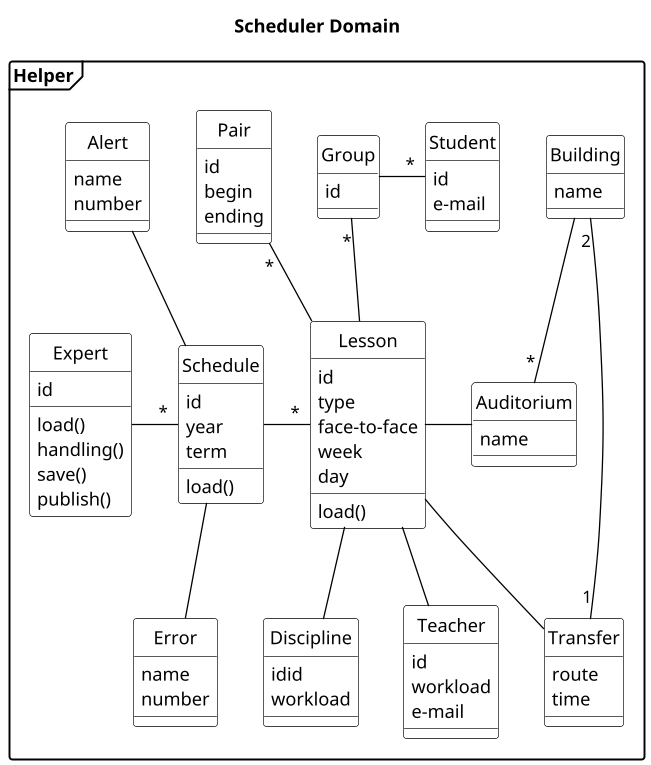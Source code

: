 PlantUML
@startuml
title Scheduler Domain
skinparam class {
BackgroundColor White
ArrowColor Black
BorderColor Black
}
skinparam object {
BackgroundColor White
ArrowColor Black
BorderColor Black
}
hide circle
'hide members
scale 1.3
skinparam DefaultTextAlignment left
skinparam shadowing false
'skinparam monochrome true
skinparam packageStyle frame

package Helper {
class Error{
name
number
}
class Alert{
name
number
}

class Expert{
id
load()
handling()
save()
publish()
}
class Schedule{
id
year
term
load()
}
class Lesson{
id
type
face-to-face
week
day
load()
}
class Teacher{
id
workload
e-mail
}
class Discipline{
idid
workload
}
class Pair {
id
begin
ending
}
class Student{
id
e-mail
}
class Group{
id
}
class Building {
name
}
class Auditorium {
name
}
class Transfer {
route
time
}
Expert -"*" Schedule
Alert -- Schedule
Lesson --Teacher
Schedule -- Error
Group "*"-- Lesson
Schedule -"*" Lesson
Building "2"-"1" Transfer
Lesson -- Discipline
Group -"*" Student
Lesson --Transfer
Pair "*"-- Lesson
Building --"*" Auditorium
Lesson - Auditorium
@enduml

Смысл терминов:
Alert - Предупреждение
Error – Ошибка
Schedule - Расписание
   term - семестр
Lesson – Занятие
   face-to -face - очное
Pair -  Пара
Group - Группа
Student - Студент
Building  - Корпус
Auditorium - Аудитория
Transfer  - Трансфер
   route – маршрут
Discipline - Дисциплина
Teacher - Преподаватель
Expert - Эксперт
    handling - обработка






